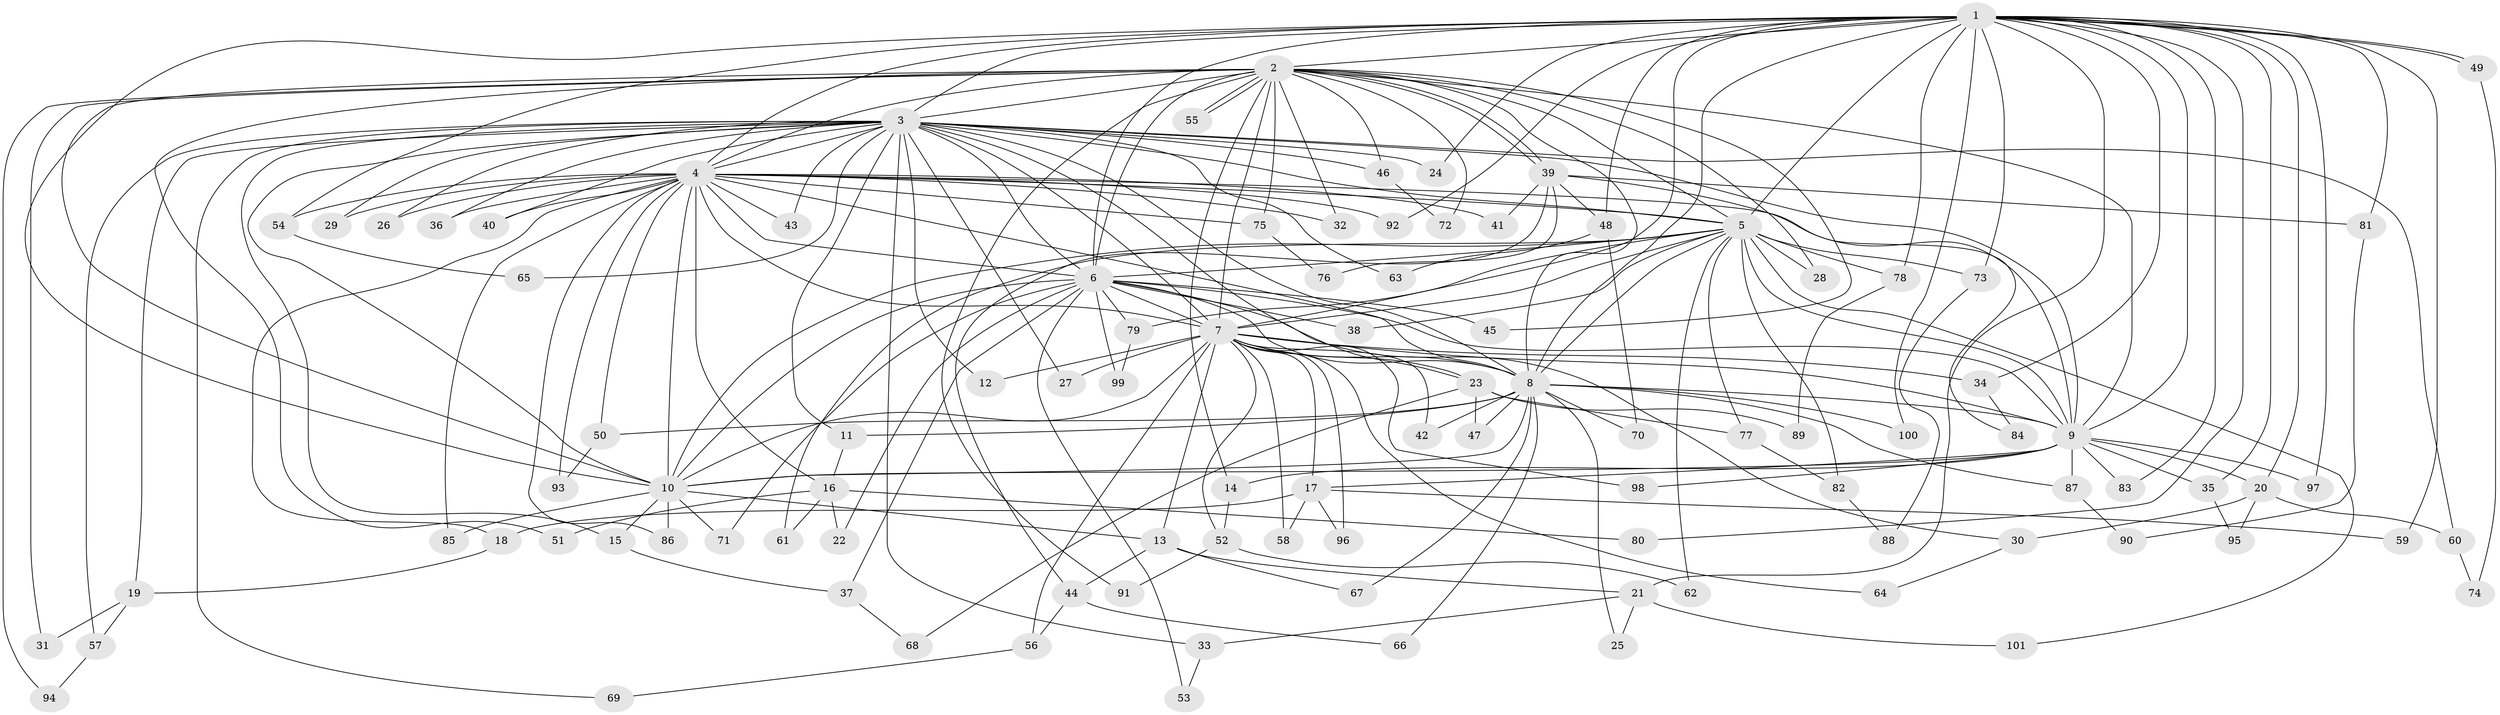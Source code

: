 // Generated by graph-tools (version 1.1) at 2025/01/03/09/25 03:01:26]
// undirected, 101 vertices, 227 edges
graph export_dot {
graph [start="1"]
  node [color=gray90,style=filled];
  1;
  2;
  3;
  4;
  5;
  6;
  7;
  8;
  9;
  10;
  11;
  12;
  13;
  14;
  15;
  16;
  17;
  18;
  19;
  20;
  21;
  22;
  23;
  24;
  25;
  26;
  27;
  28;
  29;
  30;
  31;
  32;
  33;
  34;
  35;
  36;
  37;
  38;
  39;
  40;
  41;
  42;
  43;
  44;
  45;
  46;
  47;
  48;
  49;
  50;
  51;
  52;
  53;
  54;
  55;
  56;
  57;
  58;
  59;
  60;
  61;
  62;
  63;
  64;
  65;
  66;
  67;
  68;
  69;
  70;
  71;
  72;
  73;
  74;
  75;
  76;
  77;
  78;
  79;
  80;
  81;
  82;
  83;
  84;
  85;
  86;
  87;
  88;
  89;
  90;
  91;
  92;
  93;
  94;
  95;
  96;
  97;
  98;
  99;
  100;
  101;
  1 -- 2;
  1 -- 3;
  1 -- 4;
  1 -- 5;
  1 -- 6;
  1 -- 7;
  1 -- 8;
  1 -- 9;
  1 -- 10;
  1 -- 20;
  1 -- 21;
  1 -- 24;
  1 -- 34;
  1 -- 35;
  1 -- 48;
  1 -- 49;
  1 -- 49;
  1 -- 54;
  1 -- 59;
  1 -- 73;
  1 -- 78;
  1 -- 80;
  1 -- 81;
  1 -- 83;
  1 -- 92;
  1 -- 97;
  1 -- 100;
  2 -- 3;
  2 -- 4;
  2 -- 5;
  2 -- 6;
  2 -- 7;
  2 -- 8;
  2 -- 9;
  2 -- 10;
  2 -- 14;
  2 -- 28;
  2 -- 31;
  2 -- 32;
  2 -- 39;
  2 -- 39;
  2 -- 45;
  2 -- 46;
  2 -- 51;
  2 -- 55;
  2 -- 55;
  2 -- 72;
  2 -- 75;
  2 -- 91;
  2 -- 94;
  3 -- 4;
  3 -- 5;
  3 -- 6;
  3 -- 7;
  3 -- 8;
  3 -- 9;
  3 -- 10;
  3 -- 11;
  3 -- 12;
  3 -- 15;
  3 -- 19;
  3 -- 23;
  3 -- 24;
  3 -- 26;
  3 -- 27;
  3 -- 29;
  3 -- 33;
  3 -- 36;
  3 -- 40;
  3 -- 43;
  3 -- 46;
  3 -- 57;
  3 -- 60;
  3 -- 63;
  3 -- 65;
  3 -- 69;
  4 -- 5;
  4 -- 6;
  4 -- 7;
  4 -- 8;
  4 -- 9;
  4 -- 10;
  4 -- 16;
  4 -- 18;
  4 -- 26;
  4 -- 29;
  4 -- 32;
  4 -- 36;
  4 -- 40;
  4 -- 41;
  4 -- 43;
  4 -- 50;
  4 -- 54;
  4 -- 75;
  4 -- 85;
  4 -- 86;
  4 -- 92;
  4 -- 93;
  5 -- 6;
  5 -- 7;
  5 -- 8;
  5 -- 9;
  5 -- 10;
  5 -- 28;
  5 -- 38;
  5 -- 61;
  5 -- 62;
  5 -- 73;
  5 -- 77;
  5 -- 78;
  5 -- 79;
  5 -- 82;
  5 -- 101;
  6 -- 7;
  6 -- 8;
  6 -- 9;
  6 -- 10;
  6 -- 22;
  6 -- 30;
  6 -- 37;
  6 -- 38;
  6 -- 45;
  6 -- 53;
  6 -- 71;
  6 -- 79;
  6 -- 99;
  7 -- 8;
  7 -- 9;
  7 -- 10;
  7 -- 12;
  7 -- 13;
  7 -- 17;
  7 -- 23;
  7 -- 27;
  7 -- 34;
  7 -- 42;
  7 -- 52;
  7 -- 56;
  7 -- 58;
  7 -- 64;
  7 -- 96;
  7 -- 98;
  8 -- 9;
  8 -- 10;
  8 -- 11;
  8 -- 25;
  8 -- 42;
  8 -- 47;
  8 -- 50;
  8 -- 66;
  8 -- 67;
  8 -- 70;
  8 -- 87;
  8 -- 100;
  9 -- 10;
  9 -- 14;
  9 -- 17;
  9 -- 20;
  9 -- 35;
  9 -- 83;
  9 -- 87;
  9 -- 97;
  9 -- 98;
  10 -- 13;
  10 -- 15;
  10 -- 71;
  10 -- 85;
  10 -- 86;
  11 -- 16;
  13 -- 21;
  13 -- 44;
  13 -- 67;
  14 -- 52;
  15 -- 37;
  16 -- 22;
  16 -- 51;
  16 -- 61;
  16 -- 80;
  17 -- 18;
  17 -- 58;
  17 -- 59;
  17 -- 96;
  18 -- 19;
  19 -- 31;
  19 -- 57;
  20 -- 30;
  20 -- 60;
  20 -- 95;
  21 -- 25;
  21 -- 33;
  21 -- 101;
  23 -- 47;
  23 -- 68;
  23 -- 77;
  23 -- 89;
  30 -- 64;
  33 -- 53;
  34 -- 84;
  35 -- 95;
  37 -- 68;
  39 -- 41;
  39 -- 44;
  39 -- 48;
  39 -- 76;
  39 -- 81;
  39 -- 84;
  44 -- 56;
  44 -- 66;
  46 -- 72;
  48 -- 63;
  48 -- 70;
  49 -- 74;
  50 -- 93;
  52 -- 62;
  52 -- 91;
  54 -- 65;
  56 -- 69;
  57 -- 94;
  60 -- 74;
  73 -- 88;
  75 -- 76;
  77 -- 82;
  78 -- 89;
  79 -- 99;
  81 -- 90;
  82 -- 88;
  87 -- 90;
}
